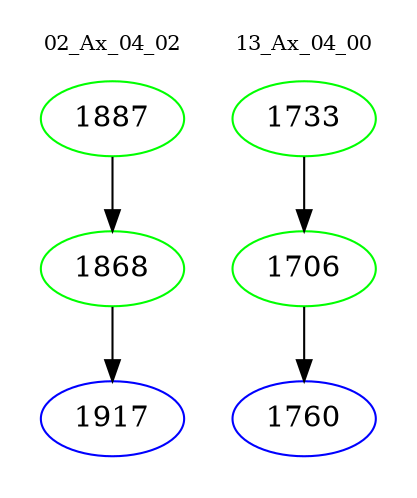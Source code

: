 digraph{
subgraph cluster_0 {
color = white
label = "02_Ax_04_02";
fontsize=10;
T0_1887 [label="1887", color="green"]
T0_1887 -> T0_1868 [color="black"]
T0_1868 [label="1868", color="green"]
T0_1868 -> T0_1917 [color="black"]
T0_1917 [label="1917", color="blue"]
}
subgraph cluster_1 {
color = white
label = "13_Ax_04_00";
fontsize=10;
T1_1733 [label="1733", color="green"]
T1_1733 -> T1_1706 [color="black"]
T1_1706 [label="1706", color="green"]
T1_1706 -> T1_1760 [color="black"]
T1_1760 [label="1760", color="blue"]
}
}
